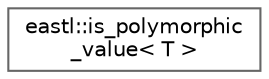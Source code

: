 digraph "类继承关系图"
{
 // LATEX_PDF_SIZE
  bgcolor="transparent";
  edge [fontname=Helvetica,fontsize=10,labelfontname=Helvetica,labelfontsize=10];
  node [fontname=Helvetica,fontsize=10,shape=box,height=0.2,width=0.4];
  rankdir="LR";
  Node0 [id="Node000000",label="eastl::is_polymorphic\l_value\< T \>",height=0.2,width=0.4,color="grey40", fillcolor="white", style="filled",URL="$structeastl_1_1is__polymorphic__value.html",tooltip=" "];
}
